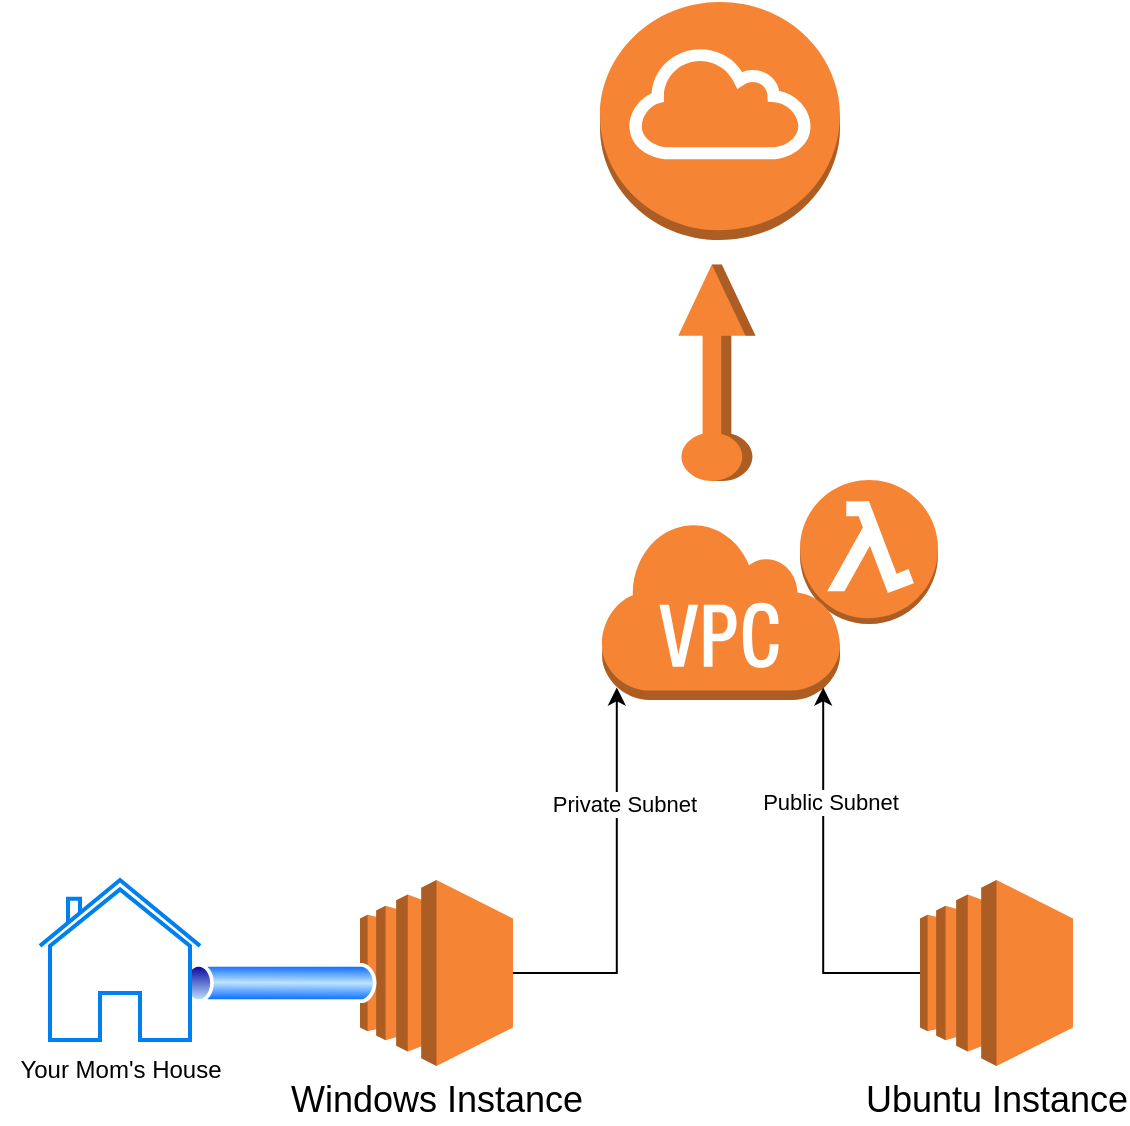 <mxfile version="22.1.15" type="github">
  <diagram name="Page-1" id="PXh9gSuJKoSi4YBRibyQ">
    <mxGraphModel dx="1410" dy="815" grid="1" gridSize="10" guides="1" tooltips="1" connect="1" arrows="1" fold="1" page="1" pageScale="1" pageWidth="850" pageHeight="1100" math="0" shadow="0">
      <root>
        <mxCell id="0" />
        <mxCell id="1" parent="0" />
        <mxCell id="A2ieCrt4r_YOH6A9gJdZ-1" value="" style="outlineConnect=0;dashed=0;verticalLabelPosition=bottom;verticalAlign=top;align=center;html=1;shape=mxgraph.aws3.elastic_ip;fillColor=#F58534;gradientColor=none;rotation=-90;" vertex="1" parent="1">
          <mxGeometry x="364.31" y="207.07" width="108.25" height="38.62" as="geometry" />
        </mxCell>
        <mxCell id="A2ieCrt4r_YOH6A9gJdZ-2" value="Windows Instance" style="outlineConnect=0;dashed=0;verticalLabelPosition=bottom;verticalAlign=top;align=center;html=1;shape=mxgraph.aws3.ec2;fillColor=#F58534;gradientColor=none;fontSize=18;" vertex="1" parent="1">
          <mxGeometry x="240" y="480" width="76.5" height="93" as="geometry" />
        </mxCell>
        <mxCell id="A2ieCrt4r_YOH6A9gJdZ-3" value="&lt;font style=&quot;font-size: 18px;&quot;&gt;Ubuntu Instance&lt;/font&gt;" style="outlineConnect=0;dashed=0;verticalLabelPosition=bottom;verticalAlign=top;align=center;html=1;shape=mxgraph.aws3.ec2;fillColor=#F58534;gradientColor=none;" vertex="1" parent="1">
          <mxGeometry x="520" y="480" width="76.5" height="93" as="geometry" />
        </mxCell>
        <mxCell id="A2ieCrt4r_YOH6A9gJdZ-4" value="" style="image;aspect=fixed;perimeter=ellipsePerimeter;html=1;align=center;shadow=0;dashed=0;spacingTop=3;image=img/lib/active_directory/tunnel.svg;" vertex="1" parent="1">
          <mxGeometry x="150" y="521.5" width="100" height="20" as="geometry" />
        </mxCell>
        <mxCell id="A2ieCrt4r_YOH6A9gJdZ-5" value="" style="outlineConnect=0;dashed=0;verticalLabelPosition=bottom;verticalAlign=top;align=center;html=1;shape=mxgraph.aws3.lambda_function;fillColor=#F58534;gradientColor=none;" vertex="1" parent="1">
          <mxGeometry x="460" y="280" width="69" height="72" as="geometry" />
        </mxCell>
        <mxCell id="A2ieCrt4r_YOH6A9gJdZ-7" value="" style="outlineConnect=0;dashed=0;verticalLabelPosition=bottom;verticalAlign=top;align=center;html=1;shape=mxgraph.aws3.internet_gateway;fillColor=#F58534;gradientColor=none;" vertex="1" parent="1">
          <mxGeometry x="360" y="41" width="120" height="119" as="geometry" />
        </mxCell>
        <mxCell id="A2ieCrt4r_YOH6A9gJdZ-8" value="" style="outlineConnect=0;dashed=0;verticalLabelPosition=bottom;verticalAlign=top;align=center;html=1;shape=mxgraph.aws3.virtual_private_cloud;fillColor=#F58534;gradientColor=none;" vertex="1" parent="1">
          <mxGeometry x="360" y="300" width="120" height="90" as="geometry" />
        </mxCell>
        <mxCell id="A2ieCrt4r_YOH6A9gJdZ-11" value="" style="html=1;verticalLabelPosition=bottom;align=center;labelBackgroundColor=#ffffff;verticalAlign=top;strokeWidth=2;strokeColor=#0080F0;shadow=0;dashed=0;shape=mxgraph.ios7.icons.home;" vertex="1" parent="1">
          <mxGeometry x="80" y="480" width="80" height="80" as="geometry" />
        </mxCell>
        <mxCell id="A2ieCrt4r_YOH6A9gJdZ-13" value="Your Mom&#39;s House" style="text;html=1;align=center;verticalAlign=middle;resizable=0;points=[];autosize=1;strokeColor=none;fillColor=none;" vertex="1" parent="1">
          <mxGeometry x="60" y="560" width="120" height="30" as="geometry" />
        </mxCell>
        <mxCell id="A2ieCrt4r_YOH6A9gJdZ-17" style="edgeStyle=orthogonalEdgeStyle;rounded=0;orthogonalLoop=1;jettySize=auto;html=1;exitX=1;exitY=0.5;exitDx=0;exitDy=0;exitPerimeter=0;entryX=0.07;entryY=0.93;entryDx=0;entryDy=0;entryPerimeter=0;" edge="1" parent="1" source="A2ieCrt4r_YOH6A9gJdZ-2" target="A2ieCrt4r_YOH6A9gJdZ-8">
          <mxGeometry relative="1" as="geometry" />
        </mxCell>
        <mxCell id="A2ieCrt4r_YOH6A9gJdZ-19" value="Private Subnet" style="edgeLabel;html=1;align=center;verticalAlign=middle;resizable=0;points=[];" vertex="1" connectable="0" parent="A2ieCrt4r_YOH6A9gJdZ-17">
          <mxGeometry x="0.407" y="-3" relative="1" as="geometry">
            <mxPoint as="offset" />
          </mxGeometry>
        </mxCell>
        <mxCell id="A2ieCrt4r_YOH6A9gJdZ-18" style="edgeStyle=orthogonalEdgeStyle;rounded=0;orthogonalLoop=1;jettySize=auto;html=1;exitX=0;exitY=0.5;exitDx=0;exitDy=0;exitPerimeter=0;entryX=0.93;entryY=0.93;entryDx=0;entryDy=0;entryPerimeter=0;" edge="1" parent="1" source="A2ieCrt4r_YOH6A9gJdZ-3" target="A2ieCrt4r_YOH6A9gJdZ-8">
          <mxGeometry relative="1" as="geometry" />
        </mxCell>
        <mxCell id="A2ieCrt4r_YOH6A9gJdZ-20" value="Public Subnet" style="edgeLabel;html=1;align=center;verticalAlign=middle;resizable=0;points=[];" vertex="1" connectable="0" parent="A2ieCrt4r_YOH6A9gJdZ-18">
          <mxGeometry x="0.417" y="-3" relative="1" as="geometry">
            <mxPoint y="1" as="offset" />
          </mxGeometry>
        </mxCell>
      </root>
    </mxGraphModel>
  </diagram>
</mxfile>
